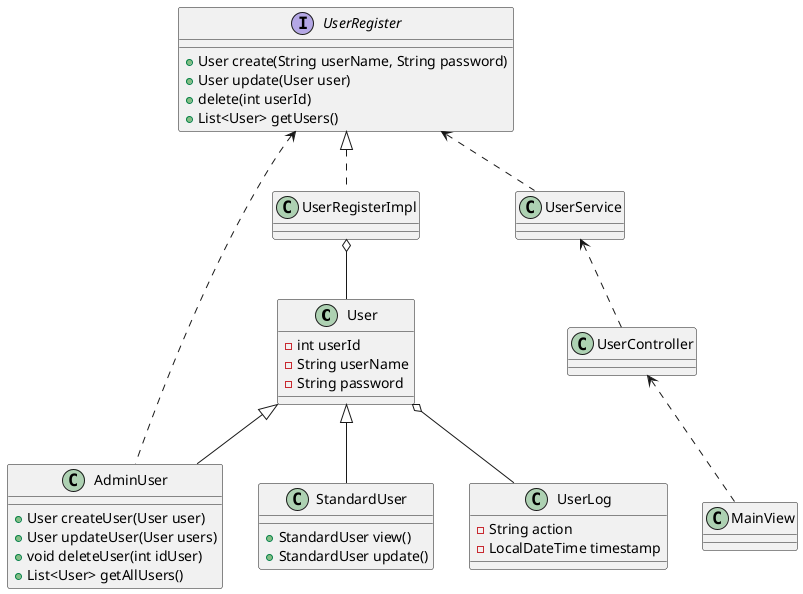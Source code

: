 @startuml Diagrama de clases

class User{
    - int userId
    - String userName
    - String password
}

interface UserRegister{
    +User create(String userName, String password)
    +User update(User user)
    +delete(int userId)
    +List<User> getUsers()
}

class AdminUser{
    +User createUser(User user)
    +User updateUser(User users)
    +void deleteUser(int idUser)
    +List<User> getAllUsers()
}

class StandardUser{
    +StandardUser view()
    +StandardUser update()
}

class UserController{

}

class UserRegisterImpl{

}

class MainView{

}

class UserLog{
    -String action
    -LocalDateTime timestamp
}



User <|-- AdminUser
User <|-- StandardUser
UserService <.. UserController
UserRegister <|.. UserRegisterImpl
UserRegisterImpl o-- User
UserController <.. MainView
UserRegister <.. UserService
UserRegister <.. AdminUser
User o-- UserLog  

@enduml